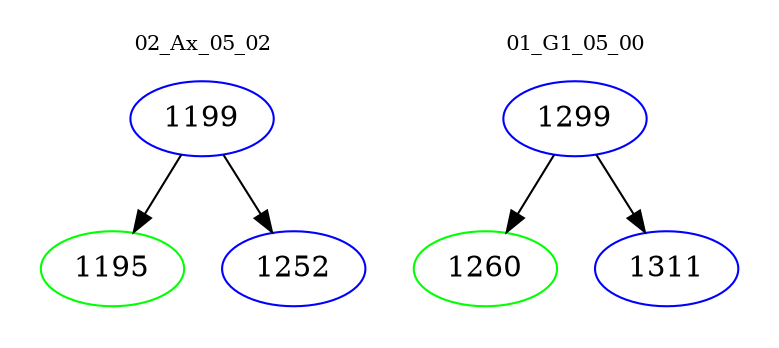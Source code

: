 digraph{
subgraph cluster_0 {
color = white
label = "02_Ax_05_02";
fontsize=10;
T0_1199 [label="1199", color="blue"]
T0_1199 -> T0_1195 [color="black"]
T0_1195 [label="1195", color="green"]
T0_1199 -> T0_1252 [color="black"]
T0_1252 [label="1252", color="blue"]
}
subgraph cluster_1 {
color = white
label = "01_G1_05_00";
fontsize=10;
T1_1299 [label="1299", color="blue"]
T1_1299 -> T1_1260 [color="black"]
T1_1260 [label="1260", color="green"]
T1_1299 -> T1_1311 [color="black"]
T1_1311 [label="1311", color="blue"]
}
}
